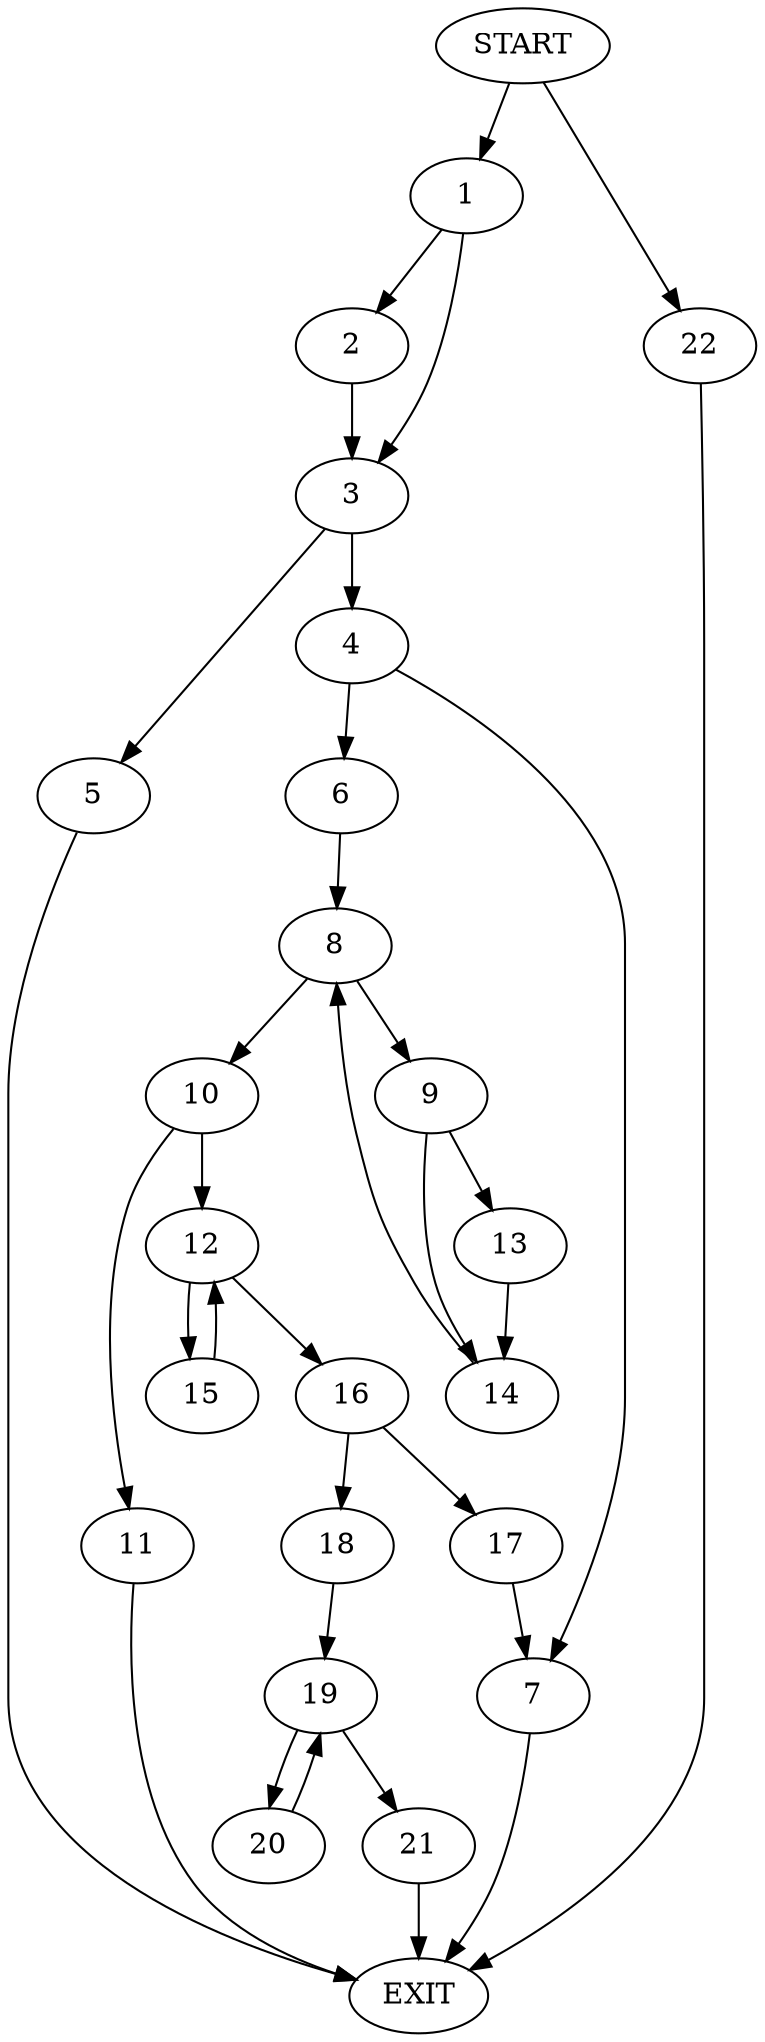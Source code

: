 digraph {
0 [label="START"]
23 [label="EXIT"]
0 -> 1
1 -> 2
1 -> 3
2 -> 3
3 -> 4
3 -> 5
5 -> 23
4 -> 6
4 -> 7
6 -> 8
7 -> 23
8 -> 9
8 -> 10
10 -> 11
10 -> 12
9 -> 13
9 -> 14
14 -> 8
13 -> 14
12 -> 15
12 -> 16
11 -> 23
16 -> 17
16 -> 18
15 -> 12
17 -> 7
18 -> 19
19 -> 20
19 -> 21
21 -> 23
20 -> 19
0 -> 22
22 -> 23
}
